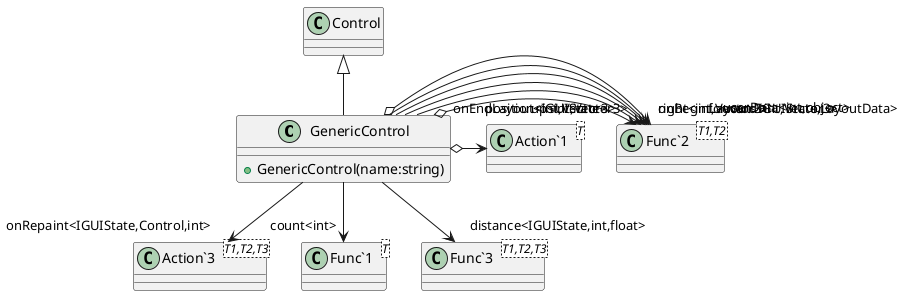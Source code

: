 @startuml
class GenericControl {
    + GenericControl(name:string)
}
class "Func`2"<T1,T2> {
}
class "Action`1"<T> {
}
class "Action`3"<T1,T2,T3> {
}
class "Func`1"<T> {
}
class "Func`3"<T1,T2,T3> {
}
Control <|-- GenericControl
GenericControl o-> "onBeginLayout<IGUIState,LayoutData>" "Func`2"
GenericControl o-> "onEndLayout<IGUIState>" "Action`1"
GenericControl --> "onRepaint<IGUIState,Control,int>" "Action`3"
GenericControl --> "count<int>" "Func`1"
GenericControl --> "position<int,Vector3>" "Func`2"
GenericControl --> "distance<IGUIState,int,float>" "Func`3"
GenericControl --> "forward<int,Vector3>" "Func`2"
GenericControl --> "up<int,Vector3>" "Func`2"
GenericControl --> "right<int,Vector3>" "Func`2"
GenericControl o-> "userData<int,object>" "Func`2"
@enduml
